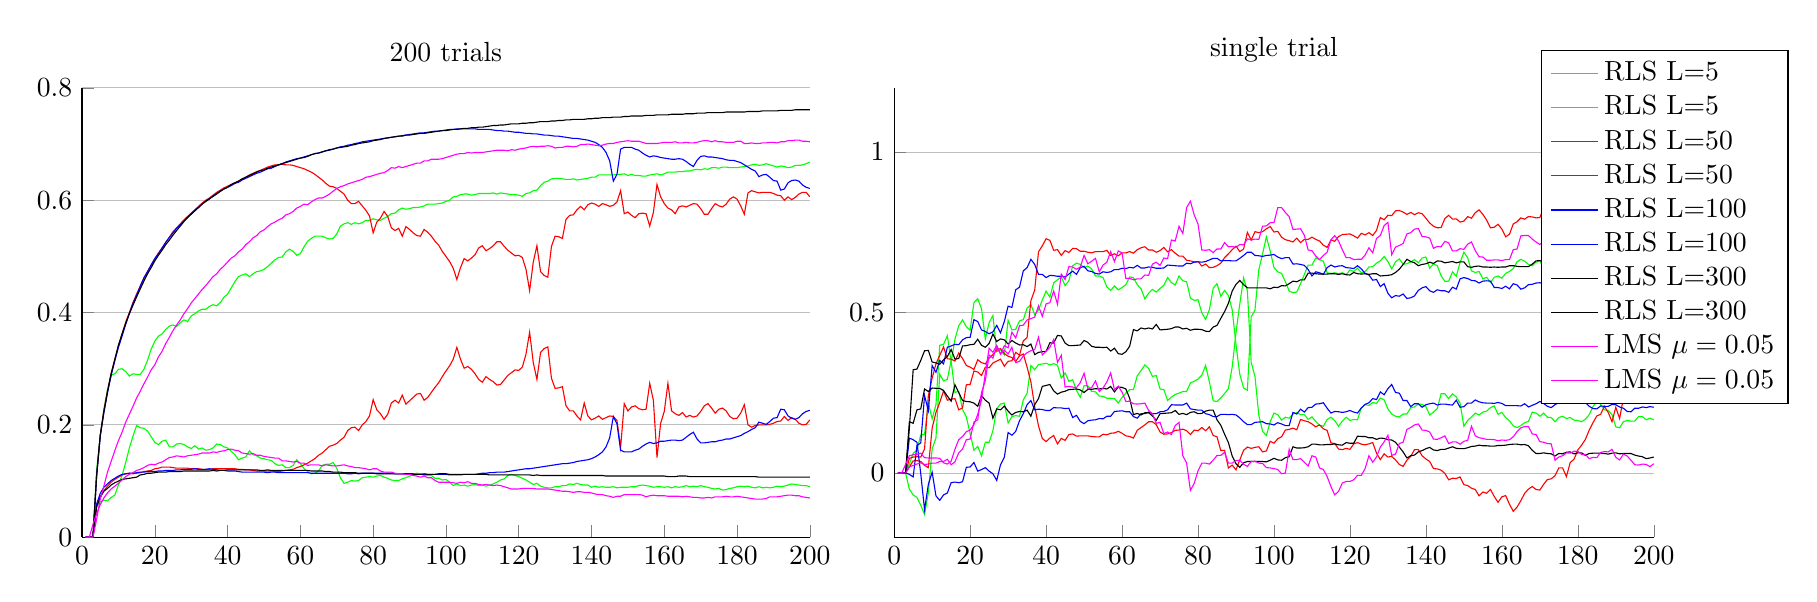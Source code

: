 % This file was created by matlab2tikz v0.4.7 running on MATLAB 8.1.
% Copyright (c) 2008--2014, Nico Schlömer <nico.schloemer@gmail.com>
% All rights reserved.
% Minimal pgfplots version: 1.3
% 
% The latest updates can be retrieved from
%   http://www.mathworks.com/matlabcentral/fileexchange/22022-matlab2tikz
% where you can also make suggestions and rate matlab2tikz.
% 
%
% defining custom colors
\definecolor{mycolor1}{rgb}{1.0,0.0,1.0}%
%
\begin{tikzpicture}

\begin{axis}[%
width=3.639in,
height=2.247in,
scale only axis,
xmin=0,
xmax=200,
ymin=0,
ymax=0.8,
ymajorgrids,
name=plot1,
title={200 trials},
axis x line*=bottom,
axis y line*=left
]
\addplot [color=green,solid,forget plot]
  table[row sep=crcr]{1	0\\
2	0\\
3	0\\
4	0.056\\
5	0.063\\
6	0.066\\
7	0.065\\
8	0.071\\
9	0.075\\
10	0.093\\
11	0.11\\
12	0.133\\
13	0.159\\
14	0.18\\
15	0.199\\
16	0.195\\
17	0.194\\
18	0.189\\
19	0.179\\
20	0.169\\
21	0.165\\
22	0.171\\
23	0.173\\
24	0.161\\
25	0.161\\
26	0.166\\
27	0.167\\
28	0.165\\
29	0.161\\
30	0.158\\
31	0.163\\
32	0.157\\
33	0.159\\
34	0.155\\
35	0.156\\
36	0.159\\
37	0.166\\
38	0.165\\
39	0.161\\
40	0.159\\
41	0.153\\
42	0.147\\
43	0.138\\
44	0.141\\
45	0.143\\
46	0.154\\
47	0.147\\
48	0.145\\
49	0.141\\
50	0.14\\
51	0.138\\
52	0.137\\
53	0.131\\
54	0.128\\
55	0.129\\
56	0.124\\
57	0.124\\
58	0.128\\
59	0.138\\
60	0.131\\
61	0.122\\
62	0.117\\
63	0.113\\
64	0.114\\
65	0.118\\
66	0.128\\
67	0.13\\
68	0.13\\
69	0.133\\
70	0.123\\
71	0.106\\
72	0.096\\
73	0.098\\
74	0.101\\
75	0.1\\
76	0.101\\
77	0.106\\
78	0.107\\
79	0.108\\
80	0.107\\
81	0.109\\
82	0.11\\
83	0.107\\
84	0.105\\
85	0.102\\
86	0.101\\
87	0.101\\
88	0.104\\
89	0.106\\
90	0.109\\
91	0.111\\
92	0.114\\
93	0.113\\
94	0.11\\
95	0.11\\
96	0.11\\
97	0.105\\
98	0.105\\
99	0.102\\
100	0.103\\
101	0.098\\
102	0.092\\
103	0.095\\
104	0.092\\
105	0.093\\
106	0.091\\
107	0.093\\
108	0.094\\
109	0.092\\
110	0.093\\
111	0.091\\
112	0.093\\
113	0.095\\
114	0.098\\
115	0.102\\
116	0.104\\
117	0.11\\
118	0.112\\
119	0.11\\
120	0.108\\
121	0.105\\
122	0.102\\
123	0.098\\
124	0.094\\
125	0.096\\
126	0.091\\
127	0.089\\
128	0.088\\
129	0.088\\
130	0.09\\
131	0.09\\
132	0.092\\
133	0.092\\
134	0.095\\
135	0.094\\
136	0.096\\
137	0.094\\
138	0.093\\
139	0.093\\
140	0.089\\
141	0.091\\
142	0.089\\
143	0.09\\
144	0.089\\
145	0.089\\
146	0.09\\
147	0.088\\
148	0.089\\
149	0.089\\
150	0.089\\
151	0.09\\
152	0.09\\
153	0.092\\
154	0.093\\
155	0.092\\
156	0.091\\
157	0.089\\
158	0.09\\
159	0.09\\
160	0.089\\
161	0.09\\
162	0.088\\
163	0.09\\
164	0.089\\
165	0.09\\
166	0.092\\
167	0.09\\
168	0.091\\
169	0.09\\
170	0.092\\
171	0.09\\
172	0.089\\
173	0.087\\
174	0.086\\
175	0.087\\
176	0.084\\
177	0.085\\
178	0.087\\
179	0.088\\
180	0.09\\
181	0.091\\
182	0.09\\
183	0.091\\
184	0.089\\
185	0.088\\
186	0.09\\
187	0.088\\
188	0.089\\
189	0.088\\
190	0.089\\
191	0.091\\
192	0.09\\
193	0.091\\
194	0.093\\
195	0.095\\
196	0.094\\
197	0.093\\
198	0.092\\
199	0.092\\
200	0.09\\
};
\addplot [color=green,solid,forget plot]
  table[row sep=crcr]{1	0\\
2	0\\
3	0\\
4	0.119\\
5	0.182\\
6	0.228\\
7	0.263\\
8	0.289\\
9	0.291\\
10	0.299\\
11	0.3\\
12	0.295\\
13	0.287\\
14	0.291\\
15	0.29\\
16	0.29\\
17	0.299\\
18	0.315\\
19	0.335\\
20	0.349\\
21	0.358\\
22	0.362\\
23	0.37\\
24	0.376\\
25	0.378\\
26	0.375\\
27	0.382\\
28	0.387\\
29	0.384\\
30	0.394\\
31	0.398\\
32	0.403\\
33	0.406\\
34	0.406\\
35	0.411\\
36	0.414\\
37	0.412\\
38	0.418\\
39	0.427\\
40	0.433\\
41	0.444\\
42	0.455\\
43	0.464\\
44	0.467\\
45	0.469\\
46	0.464\\
47	0.469\\
48	0.473\\
49	0.474\\
50	0.477\\
51	0.482\\
52	0.488\\
53	0.494\\
54	0.498\\
55	0.499\\
56	0.508\\
57	0.513\\
58	0.509\\
59	0.502\\
60	0.505\\
61	0.517\\
62	0.527\\
63	0.532\\
64	0.536\\
65	0.536\\
66	0.536\\
67	0.533\\
68	0.531\\
69	0.532\\
70	0.54\\
71	0.554\\
72	0.558\\
73	0.56\\
74	0.557\\
75	0.56\\
76	0.558\\
77	0.56\\
78	0.564\\
79	0.564\\
80	0.567\\
81	0.565\\
82	0.564\\
83	0.568\\
84	0.571\\
85	0.576\\
86	0.577\\
87	0.583\\
88	0.586\\
89	0.584\\
90	0.585\\
91	0.587\\
92	0.587\\
93	0.588\\
94	0.59\\
95	0.593\\
96	0.593\\
97	0.593\\
98	0.594\\
99	0.595\\
100	0.598\\
101	0.6\\
102	0.606\\
103	0.607\\
104	0.61\\
105	0.611\\
106	0.611\\
107	0.609\\
108	0.61\\
109	0.612\\
110	0.612\\
111	0.612\\
112	0.612\\
113	0.613\\
114	0.611\\
115	0.613\\
116	0.612\\
117	0.611\\
118	0.61\\
119	0.61\\
120	0.609\\
121	0.607\\
122	0.612\\
123	0.613\\
124	0.617\\
125	0.618\\
126	0.626\\
127	0.632\\
128	0.634\\
129	0.638\\
130	0.639\\
131	0.639\\
132	0.638\\
133	0.637\\
134	0.637\\
135	0.638\\
136	0.636\\
137	0.637\\
138	0.638\\
139	0.639\\
140	0.641\\
141	0.641\\
142	0.645\\
143	0.645\\
144	0.645\\
145	0.645\\
146	0.645\\
147	0.646\\
148	0.646\\
149	0.647\\
150	0.644\\
151	0.646\\
152	0.644\\
153	0.644\\
154	0.643\\
155	0.643\\
156	0.645\\
157	0.646\\
158	0.647\\
159	0.645\\
160	0.647\\
161	0.65\\
162	0.65\\
163	0.65\\
164	0.651\\
165	0.651\\
166	0.652\\
167	0.652\\
168	0.654\\
169	0.655\\
170	0.654\\
171	0.656\\
172	0.655\\
173	0.658\\
174	0.658\\
175	0.657\\
176	0.659\\
177	0.659\\
178	0.658\\
179	0.658\\
180	0.658\\
181	0.659\\
182	0.66\\
183	0.661\\
184	0.663\\
185	0.664\\
186	0.662\\
187	0.663\\
188	0.665\\
189	0.663\\
190	0.661\\
191	0.659\\
192	0.661\\
193	0.66\\
194	0.658\\
195	0.659\\
196	0.662\\
197	0.662\\
198	0.663\\
199	0.665\\
200	0.668\\
};
\addplot [color=red,solid,forget plot]
  table[row sep=crcr]{1	0\\
2	0\\
3	0\\
4	0.055\\
5	0.072\\
6	0.083\\
7	0.091\\
8	0.098\\
9	0.103\\
10	0.107\\
11	0.111\\
12	0.113\\
13	0.114\\
14	0.113\\
15	0.114\\
16	0.115\\
17	0.117\\
18	0.118\\
19	0.119\\
20	0.122\\
21	0.123\\
22	0.125\\
23	0.125\\
24	0.125\\
25	0.124\\
26	0.123\\
27	0.123\\
28	0.123\\
29	0.123\\
30	0.122\\
31	0.122\\
32	0.122\\
33	0.121\\
34	0.121\\
35	0.121\\
36	0.122\\
37	0.122\\
38	0.122\\
39	0.122\\
40	0.122\\
41	0.122\\
42	0.122\\
43	0.121\\
44	0.121\\
45	0.12\\
46	0.12\\
47	0.119\\
48	0.118\\
49	0.118\\
50	0.118\\
51	0.118\\
52	0.118\\
53	0.117\\
54	0.117\\
55	0.118\\
56	0.119\\
57	0.12\\
58	0.121\\
59	0.124\\
60	0.126\\
61	0.129\\
62	0.132\\
63	0.136\\
64	0.14\\
65	0.146\\
66	0.15\\
67	0.156\\
68	0.162\\
69	0.164\\
70	0.167\\
71	0.173\\
72	0.178\\
73	0.19\\
74	0.195\\
75	0.196\\
76	0.19\\
77	0.2\\
78	0.206\\
79	0.216\\
80	0.245\\
81	0.227\\
82	0.22\\
83	0.21\\
84	0.219\\
85	0.239\\
86	0.244\\
87	0.239\\
88	0.253\\
89	0.237\\
90	0.243\\
91	0.249\\
92	0.255\\
93	0.256\\
94	0.244\\
95	0.249\\
96	0.258\\
97	0.267\\
98	0.275\\
99	0.286\\
100	0.296\\
101	0.305\\
102	0.317\\
103	0.338\\
104	0.317\\
105	0.301\\
106	0.304\\
107	0.299\\
108	0.291\\
109	0.281\\
110	0.276\\
111	0.286\\
112	0.281\\
113	0.277\\
114	0.271\\
115	0.272\\
116	0.28\\
117	0.288\\
118	0.293\\
119	0.298\\
120	0.297\\
121	0.303\\
122	0.326\\
123	0.365\\
124	0.311\\
125	0.281\\
126	0.329\\
127	0.336\\
128	0.339\\
129	0.283\\
130	0.265\\
131	0.266\\
132	0.268\\
133	0.234\\
134	0.225\\
135	0.225\\
136	0.216\\
137	0.209\\
138	0.239\\
139	0.216\\
140	0.209\\
141	0.212\\
142	0.216\\
143	0.21\\
144	0.213\\
145	0.216\\
146	0.215\\
147	0.208\\
148	0.16\\
149	0.238\\
150	0.225\\
151	0.232\\
152	0.234\\
153	0.229\\
154	0.227\\
155	0.228\\
156	0.274\\
157	0.244\\
158	0.142\\
159	0.203\\
160	0.224\\
161	0.274\\
162	0.225\\
163	0.22\\
164	0.217\\
165	0.222\\
166	0.214\\
167	0.217\\
168	0.214\\
169	0.216\\
170	0.224\\
171	0.234\\
172	0.238\\
173	0.23\\
174	0.221\\
175	0.228\\
176	0.23\\
177	0.225\\
178	0.215\\
179	0.211\\
180	0.212\\
181	0.221\\
182	0.236\\
183	0.2\\
184	0.196\\
185	0.199\\
186	0.2\\
187	0.2\\
188	0.2\\
189	0.201\\
190	0.203\\
191	0.206\\
192	0.207\\
193	0.215\\
194	0.208\\
195	0.213\\
196	0.21\\
197	0.203\\
198	0.2\\
199	0.201\\
200	0.209\\
};
\addplot [color=red,solid,forget plot]
  table[row sep=crcr]{1	0\\
2	0\\
3	0\\
4	0.11\\
5	0.181\\
6	0.226\\
7	0.261\\
8	0.292\\
9	0.317\\
10	0.341\\
11	0.362\\
12	0.383\\
13	0.4\\
14	0.418\\
15	0.433\\
16	0.447\\
17	0.461\\
18	0.473\\
19	0.484\\
20	0.496\\
21	0.506\\
22	0.515\\
23	0.525\\
24	0.534\\
25	0.544\\
26	0.551\\
27	0.558\\
28	0.565\\
29	0.571\\
30	0.577\\
31	0.583\\
32	0.589\\
33	0.595\\
34	0.6\\
35	0.604\\
36	0.609\\
37	0.614\\
38	0.618\\
39	0.622\\
40	0.625\\
41	0.628\\
42	0.631\\
43	0.634\\
44	0.638\\
45	0.641\\
46	0.645\\
47	0.648\\
48	0.651\\
49	0.653\\
50	0.656\\
51	0.659\\
52	0.661\\
53	0.663\\
54	0.663\\
55	0.664\\
56	0.663\\
57	0.663\\
58	0.662\\
59	0.66\\
60	0.658\\
61	0.656\\
62	0.653\\
63	0.65\\
64	0.646\\
65	0.641\\
66	0.636\\
67	0.63\\
68	0.625\\
69	0.624\\
70	0.621\\
71	0.616\\
72	0.611\\
73	0.6\\
74	0.594\\
75	0.594\\
76	0.598\\
77	0.59\\
78	0.582\\
79	0.572\\
80	0.542\\
81	0.561\\
82	0.568\\
83	0.58\\
84	0.571\\
85	0.551\\
86	0.546\\
87	0.55\\
88	0.536\\
89	0.553\\
90	0.548\\
91	0.542\\
92	0.537\\
93	0.536\\
94	0.548\\
95	0.543\\
96	0.536\\
97	0.527\\
98	0.52\\
99	0.509\\
100	0.5\\
101	0.491\\
102	0.479\\
103	0.459\\
104	0.48\\
105	0.496\\
106	0.492\\
107	0.497\\
108	0.503\\
109	0.515\\
110	0.519\\
111	0.51\\
112	0.514\\
113	0.519\\
114	0.526\\
115	0.526\\
116	0.518\\
117	0.511\\
118	0.506\\
119	0.501\\
120	0.502\\
121	0.498\\
122	0.477\\
123	0.439\\
124	0.49\\
125	0.519\\
126	0.473\\
127	0.466\\
128	0.463\\
129	0.518\\
130	0.536\\
131	0.535\\
132	0.532\\
133	0.566\\
134	0.573\\
135	0.574\\
136	0.583\\
137	0.589\\
138	0.583\\
139	0.592\\
140	0.595\\
141	0.593\\
142	0.589\\
143	0.594\\
144	0.592\\
145	0.589\\
146	0.591\\
147	0.597\\
148	0.617\\
149	0.576\\
150	0.579\\
151	0.573\\
152	0.569\\
153	0.576\\
154	0.577\\
155	0.576\\
156	0.554\\
157	0.578\\
158	0.628\\
159	0.606\\
160	0.594\\
161	0.586\\
162	0.583\\
163	0.576\\
164	0.588\\
165	0.59\\
166	0.588\\
167	0.591\\
168	0.594\\
169	0.593\\
170	0.585\\
171	0.575\\
172	0.575\\
173	0.585\\
174	0.594\\
175	0.59\\
176	0.588\\
177	0.593\\
178	0.602\\
179	0.606\\
180	0.602\\
181	0.59\\
182	0.575\\
183	0.613\\
184	0.617\\
185	0.615\\
186	0.613\\
187	0.614\\
188	0.614\\
189	0.614\\
190	0.612\\
191	0.609\\
192	0.608\\
193	0.6\\
194	0.606\\
195	0.601\\
196	0.605\\
197	0.611\\
198	0.614\\
199	0.614\\
200	0.606\\
};
\addplot [color=blue,solid,forget plot]
  table[row sep=crcr]{1	0\\
2	0\\
3	0\\
4	0.059\\
5	0.078\\
6	0.089\\
7	0.095\\
8	0.101\\
9	0.105\\
10	0.109\\
11	0.112\\
12	0.113\\
13	0.114\\
14	0.114\\
15	0.115\\
16	0.116\\
17	0.116\\
18	0.117\\
19	0.117\\
20	0.117\\
21	0.118\\
22	0.118\\
23	0.119\\
24	0.119\\
25	0.119\\
26	0.12\\
27	0.12\\
28	0.121\\
29	0.121\\
30	0.121\\
31	0.122\\
32	0.121\\
33	0.121\\
34	0.121\\
35	0.122\\
36	0.121\\
37	0.12\\
38	0.119\\
39	0.119\\
40	0.118\\
41	0.118\\
42	0.118\\
43	0.117\\
44	0.116\\
45	0.116\\
46	0.116\\
47	0.116\\
48	0.116\\
49	0.116\\
50	0.116\\
51	0.115\\
52	0.116\\
53	0.116\\
54	0.115\\
55	0.115\\
56	0.115\\
57	0.115\\
58	0.115\\
59	0.115\\
60	0.115\\
61	0.115\\
62	0.115\\
63	0.114\\
64	0.114\\
65	0.114\\
66	0.114\\
67	0.114\\
68	0.114\\
69	0.114\\
70	0.114\\
71	0.114\\
72	0.114\\
73	0.113\\
74	0.113\\
75	0.114\\
76	0.113\\
77	0.114\\
78	0.114\\
79	0.114\\
80	0.114\\
81	0.114\\
82	0.114\\
83	0.114\\
84	0.114\\
85	0.114\\
86	0.113\\
87	0.113\\
88	0.113\\
89	0.113\\
90	0.113\\
91	0.113\\
92	0.112\\
93	0.112\\
94	0.112\\
95	0.112\\
96	0.112\\
97	0.112\\
98	0.112\\
99	0.112\\
100	0.112\\
101	0.111\\
102	0.111\\
103	0.111\\
104	0.111\\
105	0.112\\
106	0.112\\
107	0.112\\
108	0.112\\
109	0.113\\
110	0.114\\
111	0.114\\
112	0.115\\
113	0.115\\
114	0.116\\
115	0.116\\
116	0.116\\
117	0.117\\
118	0.118\\
119	0.119\\
120	0.12\\
121	0.121\\
122	0.122\\
123	0.122\\
124	0.123\\
125	0.124\\
126	0.125\\
127	0.126\\
128	0.127\\
129	0.128\\
130	0.129\\
131	0.13\\
132	0.131\\
133	0.131\\
134	0.132\\
135	0.133\\
136	0.135\\
137	0.136\\
138	0.137\\
139	0.138\\
140	0.14\\
141	0.143\\
142	0.147\\
143	0.152\\
144	0.161\\
145	0.177\\
146	0.215\\
147	0.202\\
148	0.155\\
149	0.152\\
150	0.152\\
151	0.152\\
152	0.155\\
153	0.157\\
154	0.162\\
155	0.166\\
156	0.169\\
157	0.167\\
158	0.168\\
159	0.171\\
160	0.171\\
161	0.172\\
162	0.173\\
163	0.173\\
164	0.172\\
165	0.173\\
166	0.178\\
167	0.183\\
168	0.187\\
169	0.175\\
170	0.168\\
171	0.168\\
172	0.169\\
173	0.17\\
174	0.17\\
175	0.172\\
176	0.173\\
177	0.175\\
178	0.175\\
179	0.177\\
180	0.179\\
181	0.181\\
182	0.185\\
183	0.188\\
184	0.192\\
185	0.195\\
186	0.205\\
187	0.203\\
188	0.201\\
189	0.206\\
190	0.212\\
191	0.213\\
192	0.228\\
193	0.227\\
194	0.216\\
195	0.212\\
196	0.21\\
197	0.213\\
198	0.22\\
199	0.224\\
200	0.226\\
};
\addplot [color=blue,solid,forget plot]
  table[row sep=crcr]{1	0\\
2	0\\
3	0\\
4	0.109\\
5	0.18\\
6	0.222\\
7	0.257\\
8	0.288\\
9	0.314\\
10	0.338\\
11	0.358\\
12	0.379\\
13	0.398\\
14	0.416\\
15	0.431\\
16	0.447\\
17	0.462\\
18	0.473\\
19	0.485\\
20	0.496\\
21	0.505\\
22	0.515\\
23	0.525\\
24	0.534\\
25	0.542\\
26	0.55\\
27	0.556\\
28	0.563\\
29	0.57\\
30	0.576\\
31	0.582\\
32	0.587\\
33	0.593\\
34	0.598\\
35	0.603\\
36	0.607\\
37	0.612\\
38	0.616\\
39	0.62\\
40	0.623\\
41	0.626\\
42	0.63\\
43	0.632\\
44	0.636\\
45	0.639\\
46	0.642\\
47	0.645\\
48	0.648\\
49	0.65\\
50	0.653\\
51	0.656\\
52	0.657\\
53	0.66\\
54	0.663\\
55	0.665\\
56	0.668\\
57	0.67\\
58	0.672\\
59	0.674\\
60	0.675\\
61	0.677\\
62	0.679\\
63	0.681\\
64	0.683\\
65	0.684\\
66	0.686\\
67	0.688\\
68	0.689\\
69	0.691\\
70	0.693\\
71	0.695\\
72	0.696\\
73	0.698\\
74	0.699\\
75	0.701\\
76	0.702\\
77	0.704\\
78	0.705\\
79	0.706\\
80	0.707\\
81	0.708\\
82	0.709\\
83	0.71\\
84	0.711\\
85	0.712\\
86	0.713\\
87	0.714\\
88	0.715\\
89	0.716\\
90	0.717\\
91	0.718\\
92	0.719\\
93	0.72\\
94	0.72\\
95	0.721\\
96	0.722\\
97	0.723\\
98	0.723\\
99	0.724\\
100	0.725\\
101	0.726\\
102	0.726\\
103	0.727\\
104	0.727\\
105	0.727\\
106	0.727\\
107	0.727\\
108	0.727\\
109	0.726\\
110	0.726\\
111	0.726\\
112	0.726\\
113	0.725\\
114	0.724\\
115	0.724\\
116	0.723\\
117	0.723\\
118	0.722\\
119	0.721\\
120	0.721\\
121	0.72\\
122	0.719\\
123	0.719\\
124	0.718\\
125	0.718\\
126	0.717\\
127	0.716\\
128	0.716\\
129	0.715\\
130	0.714\\
131	0.714\\
132	0.713\\
133	0.712\\
134	0.711\\
135	0.71\\
136	0.71\\
137	0.709\\
138	0.708\\
139	0.707\\
140	0.705\\
141	0.703\\
142	0.699\\
143	0.694\\
144	0.685\\
145	0.67\\
146	0.634\\
147	0.646\\
148	0.691\\
149	0.694\\
150	0.694\\
151	0.694\\
152	0.691\\
153	0.689\\
154	0.684\\
155	0.68\\
156	0.677\\
157	0.679\\
158	0.678\\
159	0.676\\
160	0.675\\
161	0.674\\
162	0.673\\
163	0.673\\
164	0.674\\
165	0.673\\
166	0.669\\
167	0.664\\
168	0.66\\
169	0.671\\
170	0.678\\
171	0.679\\
172	0.677\\
173	0.677\\
174	0.676\\
175	0.675\\
176	0.674\\
177	0.672\\
178	0.671\\
179	0.671\\
180	0.669\\
181	0.667\\
182	0.663\\
183	0.659\\
184	0.655\\
185	0.652\\
186	0.642\\
187	0.645\\
188	0.646\\
189	0.641\\
190	0.635\\
191	0.634\\
192	0.618\\
193	0.62\\
194	0.631\\
195	0.635\\
196	0.636\\
197	0.634\\
198	0.627\\
199	0.623\\
200	0.621\\
};
\addplot [color=black,solid,forget plot]
  table[row sep=crcr]{1	0\\
2	0\\
3	0\\
4	0.054\\
5	0.071\\
6	0.082\\
7	0.087\\
8	0.093\\
9	0.097\\
10	0.1\\
11	0.103\\
12	0.104\\
13	0.105\\
14	0.106\\
15	0.107\\
16	0.111\\
17	0.112\\
18	0.114\\
19	0.114\\
20	0.115\\
21	0.116\\
22	0.116\\
23	0.116\\
24	0.117\\
25	0.117\\
26	0.117\\
27	0.117\\
28	0.118\\
29	0.118\\
30	0.118\\
31	0.118\\
32	0.118\\
33	0.118\\
34	0.118\\
35	0.118\\
36	0.119\\
37	0.118\\
38	0.119\\
39	0.119\\
40	0.12\\
41	0.12\\
42	0.12\\
43	0.12\\
44	0.12\\
45	0.12\\
46	0.12\\
47	0.12\\
48	0.12\\
49	0.119\\
50	0.119\\
51	0.12\\
52	0.119\\
53	0.119\\
54	0.119\\
55	0.119\\
56	0.119\\
57	0.119\\
58	0.119\\
59	0.119\\
60	0.119\\
61	0.119\\
62	0.119\\
63	0.118\\
64	0.118\\
65	0.118\\
66	0.118\\
67	0.117\\
68	0.117\\
69	0.116\\
70	0.116\\
71	0.116\\
72	0.115\\
73	0.115\\
74	0.115\\
75	0.115\\
76	0.114\\
77	0.114\\
78	0.114\\
79	0.114\\
80	0.114\\
81	0.113\\
82	0.113\\
83	0.113\\
84	0.113\\
85	0.113\\
86	0.113\\
87	0.113\\
88	0.113\\
89	0.113\\
90	0.113\\
91	0.112\\
92	0.112\\
93	0.112\\
94	0.113\\
95	0.112\\
96	0.112\\
97	0.112\\
98	0.113\\
99	0.113\\
100	0.113\\
101	0.112\\
102	0.112\\
103	0.112\\
104	0.112\\
105	0.112\\
106	0.112\\
107	0.112\\
108	0.112\\
109	0.112\\
110	0.112\\
111	0.112\\
112	0.111\\
113	0.111\\
114	0.111\\
115	0.111\\
116	0.111\\
117	0.111\\
118	0.111\\
119	0.111\\
120	0.111\\
121	0.111\\
122	0.111\\
123	0.111\\
124	0.11\\
125	0.111\\
126	0.11\\
127	0.11\\
128	0.11\\
129	0.11\\
130	0.11\\
131	0.11\\
132	0.11\\
133	0.11\\
134	0.11\\
135	0.11\\
136	0.11\\
137	0.11\\
138	0.11\\
139	0.11\\
140	0.11\\
141	0.11\\
142	0.11\\
143	0.11\\
144	0.109\\
145	0.109\\
146	0.109\\
147	0.109\\
148	0.109\\
149	0.109\\
150	0.109\\
151	0.109\\
152	0.109\\
153	0.109\\
154	0.109\\
155	0.109\\
156	0.109\\
157	0.109\\
158	0.109\\
159	0.109\\
160	0.109\\
161	0.108\\
162	0.108\\
163	0.108\\
164	0.109\\
165	0.109\\
166	0.109\\
167	0.108\\
168	0.108\\
169	0.108\\
170	0.108\\
171	0.108\\
172	0.108\\
173	0.108\\
174	0.108\\
175	0.108\\
176	0.108\\
177	0.108\\
178	0.108\\
179	0.108\\
180	0.108\\
181	0.108\\
182	0.108\\
183	0.108\\
184	0.108\\
185	0.108\\
186	0.107\\
187	0.107\\
188	0.107\\
189	0.107\\
190	0.107\\
191	0.107\\
192	0.107\\
193	0.107\\
194	0.107\\
195	0.107\\
196	0.107\\
197	0.107\\
198	0.107\\
199	0.107\\
200	0.107\\
};
\addplot [color=black,solid,forget plot]
  table[row sep=crcr]{1	0\\
2	0\\
3	0\\
4	0.108\\
5	0.181\\
6	0.223\\
7	0.259\\
8	0.291\\
9	0.316\\
10	0.342\\
11	0.362\\
12	0.381\\
13	0.398\\
14	0.413\\
15	0.428\\
16	0.442\\
17	0.456\\
18	0.469\\
19	0.48\\
20	0.492\\
21	0.502\\
22	0.511\\
23	0.521\\
24	0.529\\
25	0.538\\
26	0.546\\
27	0.554\\
28	0.562\\
29	0.569\\
30	0.575\\
31	0.581\\
32	0.587\\
33	0.593\\
34	0.598\\
35	0.602\\
36	0.607\\
37	0.611\\
38	0.616\\
39	0.62\\
40	0.623\\
41	0.628\\
42	0.631\\
43	0.634\\
44	0.638\\
45	0.641\\
46	0.644\\
47	0.647\\
48	0.65\\
49	0.653\\
50	0.654\\
51	0.657\\
52	0.659\\
53	0.661\\
54	0.663\\
55	0.665\\
56	0.667\\
57	0.669\\
58	0.671\\
59	0.673\\
60	0.675\\
61	0.676\\
62	0.678\\
63	0.681\\
64	0.683\\
65	0.684\\
66	0.686\\
67	0.688\\
68	0.69\\
69	0.691\\
70	0.693\\
71	0.694\\
72	0.695\\
73	0.696\\
74	0.698\\
75	0.699\\
76	0.701\\
77	0.702\\
78	0.703\\
79	0.704\\
80	0.706\\
81	0.707\\
82	0.708\\
83	0.71\\
84	0.711\\
85	0.712\\
86	0.713\\
87	0.714\\
88	0.714\\
89	0.716\\
90	0.716\\
91	0.717\\
92	0.718\\
93	0.719\\
94	0.719\\
95	0.72\\
96	0.721\\
97	0.722\\
98	0.723\\
99	0.724\\
100	0.724\\
101	0.725\\
102	0.726\\
103	0.726\\
104	0.727\\
105	0.728\\
106	0.728\\
107	0.729\\
108	0.729\\
109	0.73\\
110	0.73\\
111	0.731\\
112	0.732\\
113	0.733\\
114	0.733\\
115	0.734\\
116	0.734\\
117	0.735\\
118	0.736\\
119	0.736\\
120	0.736\\
121	0.737\\
122	0.737\\
123	0.738\\
124	0.738\\
125	0.739\\
126	0.74\\
127	0.74\\
128	0.74\\
129	0.741\\
130	0.741\\
131	0.742\\
132	0.742\\
133	0.743\\
134	0.743\\
135	0.744\\
136	0.744\\
137	0.744\\
138	0.744\\
139	0.745\\
140	0.745\\
141	0.746\\
142	0.746\\
143	0.747\\
144	0.747\\
145	0.747\\
146	0.748\\
147	0.748\\
148	0.748\\
149	0.749\\
150	0.749\\
151	0.75\\
152	0.75\\
153	0.75\\
154	0.75\\
155	0.751\\
156	0.751\\
157	0.751\\
158	0.752\\
159	0.752\\
160	0.752\\
161	0.752\\
162	0.753\\
163	0.753\\
164	0.753\\
165	0.753\\
166	0.754\\
167	0.754\\
168	0.754\\
169	0.755\\
170	0.755\\
171	0.755\\
172	0.756\\
173	0.756\\
174	0.756\\
175	0.756\\
176	0.756\\
177	0.757\\
178	0.757\\
179	0.757\\
180	0.757\\
181	0.757\\
182	0.757\\
183	0.758\\
184	0.758\\
185	0.758\\
186	0.758\\
187	0.759\\
188	0.759\\
189	0.759\\
190	0.759\\
191	0.759\\
192	0.76\\
193	0.76\\
194	0.76\\
195	0.76\\
196	0.761\\
197	0.761\\
198	0.761\\
199	0.761\\
200	0.761\\
};
\addplot [color=mycolor1,solid,forget plot]
  table[row sep=crcr]{1	0\\
2	0\\
3	0.023\\
4	0.042\\
5	0.058\\
6	0.07\\
7	0.079\\
8	0.086\\
9	0.091\\
10	0.096\\
11	0.102\\
12	0.108\\
13	0.112\\
14	0.115\\
15	0.119\\
16	0.121\\
17	0.124\\
18	0.128\\
19	0.13\\
20	0.129\\
21	0.132\\
22	0.134\\
23	0.138\\
24	0.142\\
25	0.143\\
26	0.145\\
27	0.144\\
28	0.143\\
29	0.145\\
30	0.146\\
31	0.147\\
32	0.148\\
33	0.15\\
34	0.15\\
35	0.15\\
36	0.152\\
37	0.151\\
38	0.153\\
39	0.154\\
40	0.156\\
41	0.157\\
42	0.155\\
43	0.154\\
44	0.15\\
45	0.149\\
46	0.148\\
47	0.149\\
48	0.146\\
49	0.146\\
50	0.144\\
51	0.143\\
52	0.142\\
53	0.141\\
54	0.141\\
55	0.136\\
56	0.136\\
57	0.135\\
58	0.134\\
59	0.135\\
60	0.132\\
61	0.132\\
62	0.128\\
63	0.129\\
64	0.129\\
65	0.129\\
66	0.127\\
67	0.129\\
68	0.128\\
69	0.127\\
70	0.127\\
71	0.128\\
72	0.129\\
73	0.127\\
74	0.126\\
75	0.124\\
76	0.124\\
77	0.123\\
78	0.122\\
79	0.12\\
80	0.122\\
81	0.122\\
82	0.118\\
83	0.116\\
84	0.116\\
85	0.116\\
86	0.114\\
87	0.113\\
88	0.113\\
89	0.112\\
90	0.112\\
91	0.11\\
92	0.109\\
93	0.107\\
94	0.109\\
95	0.106\\
96	0.106\\
97	0.101\\
98	0.098\\
99	0.098\\
100	0.098\\
101	0.098\\
102	0.097\\
103	0.096\\
104	0.098\\
105	0.097\\
106	0.099\\
107	0.096\\
108	0.096\\
109	0.094\\
110	0.093\\
111	0.094\\
112	0.093\\
113	0.092\\
114	0.093\\
115	0.092\\
116	0.09\\
117	0.088\\
118	0.086\\
119	0.086\\
120	0.086\\
121	0.087\\
122	0.087\\
123	0.087\\
124	0.087\\
125	0.086\\
126	0.086\\
127	0.086\\
128	0.086\\
129	0.085\\
130	0.084\\
131	0.083\\
132	0.082\\
133	0.082\\
134	0.081\\
135	0.08\\
136	0.081\\
137	0.081\\
138	0.08\\
139	0.08\\
140	0.079\\
141	0.077\\
142	0.076\\
143	0.076\\
144	0.074\\
145	0.073\\
146	0.071\\
147	0.073\\
148	0.073\\
149	0.076\\
150	0.076\\
151	0.076\\
152	0.076\\
153	0.076\\
154	0.075\\
155	0.072\\
156	0.074\\
157	0.075\\
158	0.074\\
159	0.074\\
160	0.074\\
161	0.073\\
162	0.073\\
163	0.073\\
164	0.073\\
165	0.072\\
166	0.073\\
167	0.072\\
168	0.071\\
169	0.071\\
170	0.07\\
171	0.07\\
172	0.071\\
173	0.07\\
174	0.072\\
175	0.072\\
176	0.072\\
177	0.073\\
178	0.072\\
179	0.072\\
180	0.073\\
181	0.072\\
182	0.071\\
183	0.07\\
184	0.069\\
185	0.068\\
186	0.068\\
187	0.068\\
188	0.069\\
189	0.072\\
190	0.072\\
191	0.072\\
192	0.073\\
193	0.074\\
194	0.075\\
195	0.075\\
196	0.074\\
197	0.074\\
198	0.072\\
199	0.071\\
200	0.07\\
};
\addplot [color=mycolor1,solid,forget plot]
  table[row sep=crcr]{1	0\\
2	0\\
3	0\\
4	0.032\\
5	0.068\\
6	0.091\\
7	0.116\\
8	0.135\\
9	0.154\\
10	0.172\\
11	0.187\\
12	0.205\\
13	0.219\\
14	0.233\\
15	0.248\\
16	0.26\\
17	0.273\\
18	0.285\\
19	0.298\\
20	0.307\\
21	0.321\\
22	0.331\\
23	0.345\\
24	0.356\\
25	0.368\\
26	0.378\\
27	0.387\\
28	0.398\\
29	0.407\\
30	0.417\\
31	0.425\\
32	0.433\\
33	0.441\\
34	0.448\\
35	0.456\\
36	0.464\\
37	0.469\\
38	0.477\\
39	0.483\\
40	0.49\\
41	0.497\\
42	0.501\\
43	0.508\\
44	0.513\\
45	0.521\\
46	0.526\\
47	0.533\\
48	0.537\\
49	0.544\\
50	0.547\\
51	0.553\\
52	0.558\\
53	0.561\\
54	0.565\\
55	0.568\\
56	0.574\\
57	0.576\\
58	0.58\\
59	0.586\\
60	0.589\\
61	0.593\\
62	0.592\\
63	0.597\\
64	0.601\\
65	0.604\\
66	0.604\\
67	0.607\\
68	0.611\\
69	0.616\\
70	0.621\\
71	0.624\\
72	0.626\\
73	0.629\\
74	0.631\\
75	0.633\\
76	0.635\\
77	0.637\\
78	0.641\\
79	0.642\\
80	0.644\\
81	0.646\\
82	0.648\\
83	0.649\\
84	0.653\\
85	0.658\\
86	0.657\\
87	0.66\\
88	0.658\\
89	0.66\\
90	0.662\\
91	0.664\\
92	0.666\\
93	0.666\\
94	0.67\\
95	0.67\\
96	0.673\\
97	0.673\\
98	0.673\\
99	0.674\\
100	0.676\\
101	0.678\\
102	0.68\\
103	0.682\\
104	0.683\\
105	0.683\\
106	0.685\\
107	0.684\\
108	0.685\\
109	0.685\\
110	0.685\\
111	0.686\\
112	0.687\\
113	0.688\\
114	0.689\\
115	0.689\\
116	0.689\\
117	0.688\\
118	0.69\\
119	0.689\\
120	0.691\\
121	0.692\\
122	0.693\\
123	0.695\\
124	0.696\\
125	0.695\\
126	0.696\\
127	0.696\\
128	0.697\\
129	0.696\\
130	0.693\\
131	0.694\\
132	0.694\\
133	0.696\\
134	0.696\\
135	0.695\\
136	0.696\\
137	0.699\\
138	0.699\\
139	0.7\\
140	0.699\\
141	0.698\\
142	0.697\\
143	0.698\\
144	0.7\\
145	0.701\\
146	0.701\\
147	0.703\\
148	0.704\\
149	0.705\\
150	0.706\\
151	0.705\\
152	0.705\\
153	0.705\\
154	0.703\\
155	0.701\\
156	0.701\\
157	0.701\\
158	0.701\\
159	0.702\\
160	0.703\\
161	0.703\\
162	0.703\\
163	0.704\\
164	0.702\\
165	0.702\\
166	0.703\\
167	0.702\\
168	0.702\\
169	0.703\\
170	0.705\\
171	0.706\\
172	0.706\\
173	0.704\\
174	0.706\\
175	0.704\\
176	0.704\\
177	0.703\\
178	0.703\\
179	0.703\\
180	0.705\\
181	0.705\\
182	0.701\\
183	0.701\\
184	0.702\\
185	0.701\\
186	0.701\\
187	0.702\\
188	0.702\\
189	0.703\\
190	0.703\\
191	0.702\\
192	0.704\\
193	0.704\\
194	0.706\\
195	0.706\\
196	0.707\\
197	0.707\\
198	0.705\\
199	0.705\\
200	0.704\\
};
\end{axis}

\begin{axis}[%
width=3.798in,
height=2.247in,
scale only axis,
xmin=0,
xmax=200,
ymin=-0.2,
ymax=1.2,
ymajorgrids,
at=(plot1.right of south east),
anchor=left of south west,
title={single trial},
axis x line*=bottom,
axis y line*=left,
legend style={at={(0.852,0.297)},anchor=south west,draw=black,fill=white,legend cell align=left}
]
\addplot [color=green,solid]
  table[row sep=crcr]{1	0\\
2	0\\
3	0\\
4	-0.05\\
5	-0.068\\
6	-0.076\\
7	-0.1\\
8	-0.129\\
9	-0.061\\
10	0.076\\
11	0.109\\
12	0.308\\
13	0.287\\
14	0.292\\
15	0.35\\
16	0.251\\
17	0.255\\
18	0.198\\
19	0.175\\
20	0.123\\
21	0.071\\
22	0.083\\
23	0.054\\
24	0.096\\
25	0.096\\
26	0.132\\
27	0.201\\
28	0.215\\
29	0.218\\
30	0.156\\
31	0.176\\
32	0.179\\
33	0.177\\
34	0.228\\
35	0.249\\
36	0.335\\
37	0.322\\
38	0.338\\
39	0.34\\
40	0.342\\
41	0.337\\
42	0.341\\
43	0.336\\
44	0.296\\
45	0.312\\
46	0.286\\
47	0.291\\
48	0.258\\
49	0.236\\
50	0.272\\
51	0.272\\
52	0.255\\
53	0.253\\
54	0.24\\
55	0.239\\
56	0.233\\
57	0.233\\
58	0.232\\
59	0.218\\
60	0.236\\
61	0.249\\
62	0.26\\
63	0.26\\
64	0.303\\
65	0.319\\
66	0.337\\
67	0.326\\
68	0.301\\
69	0.304\\
70	0.262\\
71	0.26\\
72	0.226\\
73	0.237\\
74	0.245\\
75	0.249\\
76	0.254\\
77	0.254\\
78	0.281\\
79	0.286\\
80	0.293\\
81	0.305\\
82	0.335\\
83	0.284\\
84	0.225\\
85	0.223\\
86	0.234\\
87	0.248\\
88	0.263\\
89	0.331\\
90	0.438\\
91	0.527\\
92	0.608\\
93	0.568\\
94	0.345\\
95	0.301\\
96	0.181\\
97	0.13\\
98	0.117\\
99	0.16\\
100	0.187\\
101	0.182\\
102	0.165\\
103	0.174\\
104	0.171\\
105	0.184\\
106	0.188\\
107	0.182\\
108	0.182\\
109	0.167\\
110	0.175\\
111	0.161\\
112	0.149\\
113	0.146\\
114	0.167\\
115	0.174\\
116	0.163\\
117	0.146\\
118	0.162\\
119	0.174\\
120	0.164\\
121	0.167\\
122	0.166\\
123	0.203\\
124	0.213\\
125	0.211\\
126	0.22\\
127	0.217\\
128	0.234\\
129	0.228\\
130	0.2\\
131	0.184\\
132	0.177\\
133	0.175\\
134	0.184\\
135	0.184\\
136	0.204\\
137	0.206\\
138	0.215\\
139	0.214\\
140	0.207\\
141	0.181\\
142	0.19\\
143	0.201\\
144	0.247\\
145	0.247\\
146	0.232\\
147	0.247\\
148	0.237\\
149	0.218\\
150	0.146\\
151	0.164\\
152	0.175\\
153	0.187\\
154	0.181\\
155	0.19\\
156	0.193\\
157	0.204\\
158	0.209\\
159	0.183\\
160	0.189\\
161	0.173\\
162	0.163\\
163	0.147\\
164	0.142\\
165	0.148\\
166	0.157\\
167	0.161\\
168	0.19\\
169	0.187\\
170	0.177\\
171	0.187\\
172	0.174\\
173	0.173\\
174	0.16\\
175	0.173\\
176	0.177\\
177	0.17\\
178	0.173\\
179	0.165\\
180	0.164\\
181	0.16\\
182	0.168\\
183	0.182\\
184	0.207\\
185	0.224\\
186	0.214\\
187	0.197\\
188	0.195\\
189	0.182\\
190	0.144\\
191	0.141\\
192	0.16\\
193	0.164\\
194	0.162\\
195	0.162\\
196	0.176\\
197	0.176\\
198	0.166\\
199	0.171\\
200	0.166\\
};
\addlegendentry{RLS L=5};

\addplot [color=green,solid]
  table[row sep=crcr]{1	0\\
2	0\\
3	0\\
4	0.028\\
5	0.062\\
6	0.072\\
7	0.119\\
8	0.121\\
9	0.218\\
10	0.169\\
11	0.213\\
12	0.398\\
13	0.401\\
14	0.428\\
15	0.345\\
16	0.417\\
17	0.459\\
18	0.477\\
19	0.456\\
20	0.445\\
21	0.531\\
22	0.543\\
23	0.512\\
24	0.418\\
25	0.469\\
26	0.491\\
27	0.378\\
28	0.384\\
29	0.368\\
30	0.476\\
31	0.446\\
32	0.448\\
33	0.474\\
34	0.478\\
35	0.514\\
36	0.525\\
37	0.493\\
38	0.508\\
39	0.539\\
40	0.567\\
41	0.548\\
42	0.593\\
43	0.602\\
44	0.611\\
45	0.584\\
46	0.599\\
47	0.646\\
48	0.654\\
49	0.65\\
50	0.64\\
51	0.645\\
52	0.636\\
53	0.614\\
54	0.614\\
55	0.609\\
56	0.58\\
57	0.569\\
58	0.583\\
59	0.571\\
60	0.578\\
61	0.587\\
62	0.611\\
63	0.609\\
64	0.587\\
65	0.574\\
66	0.543\\
67	0.56\\
68	0.572\\
69	0.564\\
70	0.575\\
71	0.585\\
72	0.609\\
73	0.593\\
74	0.586\\
75	0.614\\
76	0.599\\
77	0.596\\
78	0.545\\
79	0.538\\
80	0.54\\
81	0.499\\
82	0.479\\
83	0.509\\
84	0.576\\
85	0.59\\
86	0.551\\
87	0.569\\
88	0.553\\
89	0.509\\
90	0.4\\
91	0.308\\
92	0.265\\
93	0.258\\
94	0.486\\
95	0.508\\
96	0.633\\
97	0.683\\
98	0.736\\
99	0.692\\
100	0.64\\
101	0.627\\
102	0.622\\
103	0.596\\
104	0.567\\
105	0.562\\
106	0.564\\
107	0.59\\
108	0.619\\
109	0.648\\
110	0.648\\
111	0.67\\
112	0.665\\
113	0.66\\
114	0.624\\
115	0.622\\
116	0.624\\
117	0.621\\
118	0.624\\
119	0.618\\
120	0.633\\
121	0.628\\
122	0.638\\
123	0.624\\
124	0.628\\
125	0.642\\
126	0.643\\
127	0.654\\
128	0.661\\
129	0.675\\
130	0.659\\
131	0.636\\
132	0.658\\
133	0.667\\
134	0.651\\
135	0.652\\
136	0.658\\
137	0.665\\
138	0.655\\
139	0.67\\
140	0.673\\
141	0.638\\
142	0.652\\
143	0.646\\
144	0.615\\
145	0.597\\
146	0.598\\
147	0.627\\
148	0.613\\
149	0.656\\
150	0.688\\
151	0.671\\
152	0.63\\
153	0.625\\
154	0.628\\
155	0.605\\
156	0.61\\
157	0.594\\
158	0.61\\
159	0.614\\
160	0.607\\
161	0.622\\
162	0.628\\
163	0.637\\
164	0.658\\
165	0.666\\
166	0.66\\
167	0.65\\
168	0.646\\
169	0.657\\
170	0.661\\
171	0.639\\
172	0.644\\
173	0.663\\
174	0.662\\
175	0.652\\
176	0.646\\
177	0.652\\
178	0.655\\
179	0.626\\
180	0.629\\
181	0.623\\
182	0.619\\
183	0.612\\
184	0.588\\
185	0.597\\
186	0.595\\
187	0.613\\
188	0.617\\
189	0.635\\
190	0.665\\
191	0.665\\
192	0.644\\
193	0.636\\
194	0.637\\
195	0.631\\
196	0.627\\
197	0.632\\
198	0.645\\
199	0.643\\
200	0.651\\
};
\addlegendentry{RLS L=5};

\addplot [color=red,solid]
  table[row sep=crcr]{1	0\\
2	0\\
3	0\\
4	0.046\\
5	0.05\\
6	0.051\\
7	0.05\\
8	0.075\\
9	0.241\\
10	0.296\\
11	0.34\\
12	0.367\\
13	0.393\\
14	0.356\\
15	0.355\\
16	0.349\\
17	0.374\\
18	0.357\\
19	0.335\\
20	0.33\\
21	0.323\\
22	0.353\\
23	0.344\\
24	0.34\\
25	0.358\\
26	0.369\\
27	0.383\\
28	0.388\\
29	0.372\\
30	0.364\\
31	0.36\\
32	0.348\\
33	0.365\\
34	0.371\\
35	0.33\\
36	0.284\\
37	0.207\\
38	0.147\\
39	0.108\\
40	0.098\\
41	0.109\\
42	0.117\\
43	0.091\\
44	0.108\\
45	0.102\\
46	0.12\\
47	0.122\\
48	0.115\\
49	0.116\\
50	0.116\\
51	0.116\\
52	0.114\\
53	0.113\\
54	0.113\\
55	0.121\\
56	0.119\\
57	0.124\\
58	0.125\\
59	0.13\\
60	0.124\\
61	0.116\\
62	0.114\\
63	0.109\\
64	0.133\\
65	0.142\\
66	0.15\\
67	0.16\\
68	0.16\\
69	0.151\\
70	0.128\\
71	0.121\\
72	0.122\\
73	0.126\\
74	0.133\\
75	0.134\\
76	0.137\\
77	0.132\\
78	0.12\\
79	0.134\\
80	0.132\\
81	0.142\\
82	0.132\\
83	0.144\\
84	0.117\\
85	0.113\\
86	0.07\\
87	0.071\\
88	0.016\\
89	0.025\\
90	0.01\\
91	0.041\\
92	0.071\\
93	0.081\\
94	0.077\\
95	0.08\\
96	0.082\\
97	0.066\\
98	0.069\\
99	0.099\\
100	0.093\\
101	0.107\\
102	0.113\\
103	0.134\\
104	0.136\\
105	0.14\\
106	0.135\\
107	0.167\\
108	0.163\\
109	0.16\\
110	0.153\\
111	0.144\\
112	0.15\\
113	0.138\\
114	0.133\\
115	0.094\\
116	0.092\\
117	0.075\\
118	0.073\\
119	0.077\\
120	0.074\\
121	0.091\\
122	0.095\\
123	0.09\\
124	0.088\\
125	0.091\\
126	0.095\\
127	0.062\\
128	0.042\\
129	0.06\\
130	0.05\\
131	0.052\\
132	0.041\\
133	0.027\\
134	0.021\\
135	0.04\\
136	0.052\\
137	0.073\\
138	0.073\\
139	0.054\\
140	0.044\\
141	0.036\\
142	0.014\\
143	0.013\\
144	0.009\\
145	-0.001\\
146	-0.021\\
147	-0.016\\
148	-0.017\\
149	-0.012\\
150	-0.036\\
151	-0.039\\
152	-0.047\\
153	-0.051\\
154	-0.071\\
155	-0.059\\
156	-0.063\\
157	-0.051\\
158	-0.073\\
159	-0.091\\
160	-0.074\\
161	-0.07\\
162	-0.097\\
163	-0.119\\
164	-0.106\\
165	-0.086\\
166	-0.063\\
167	-0.05\\
168	-0.042\\
169	-0.051\\
170	-0.053\\
171	-0.035\\
172	-0.02\\
173	-0.018\\
174	-0.008\\
175	0.016\\
176	0.016\\
177	-0.011\\
178	0.033\\
179	0.043\\
180	0.072\\
181	0.087\\
182	0.105\\
183	0.134\\
184	0.157\\
185	0.178\\
186	0.183\\
187	0.208\\
188	0.189\\
189	0.16\\
190	0.205\\
191	0.17\\
192	0.234\\
193	0.227\\
194	0.244\\
195	0.24\\
196	0.285\\
197	0.31\\
198	0.295\\
199	0.291\\
200	0.279\\
};
\addlegendentry{RLS L=50};

\addplot [color=red,solid]
  table[row sep=crcr]{1	0\\
2	0\\
3	0\\
4	0.019\\
5	0.038\\
6	0.039\\
7	0.036\\
8	0.024\\
9	0.017\\
10	0.14\\
11	0.189\\
12	0.22\\
13	0.256\\
14	0.227\\
15	0.23\\
16	0.232\\
17	0.197\\
18	0.203\\
19	0.275\\
20	0.276\\
21	0.318\\
22	0.315\\
23	0.304\\
24	0.33\\
25	0.328\\
26	0.343\\
27	0.349\\
28	0.355\\
29	0.333\\
30	0.348\\
31	0.35\\
32	0.376\\
33	0.367\\
34	0.412\\
35	0.422\\
36	0.537\\
37	0.57\\
38	0.689\\
39	0.708\\
40	0.73\\
41	0.725\\
42	0.694\\
43	0.696\\
44	0.678\\
45	0.693\\
46	0.687\\
47	0.7\\
48	0.699\\
49	0.691\\
50	0.691\\
51	0.688\\
52	0.686\\
53	0.69\\
54	0.69\\
55	0.69\\
56	0.694\\
57	0.678\\
58	0.683\\
59	0.677\\
60	0.686\\
61	0.686\\
62	0.69\\
63	0.685\\
64	0.696\\
65	0.702\\
66	0.705\\
67	0.695\\
68	0.695\\
69	0.688\\
70	0.693\\
71	0.703\\
72	0.689\\
73	0.696\\
74	0.685\\
75	0.676\\
76	0.676\\
77	0.663\\
78	0.661\\
79	0.658\\
80	0.659\\
81	0.645\\
82	0.651\\
83	0.64\\
84	0.641\\
85	0.646\\
86	0.654\\
87	0.671\\
88	0.683\\
89	0.696\\
90	0.707\\
91	0.69\\
92	0.698\\
93	0.75\\
94	0.726\\
95	0.752\\
96	0.749\\
97	0.752\\
98	0.761\\
99	0.768\\
100	0.751\\
101	0.753\\
102	0.735\\
103	0.727\\
104	0.724\\
105	0.72\\
106	0.732\\
107	0.718\\
108	0.728\\
109	0.728\\
110	0.735\\
111	0.728\\
112	0.723\\
113	0.71\\
114	0.703\\
115	0.726\\
116	0.722\\
117	0.737\\
118	0.743\\
119	0.744\\
120	0.745\\
121	0.739\\
122	0.732\\
123	0.747\\
124	0.742\\
125	0.749\\
126	0.74\\
127	0.756\\
128	0.796\\
129	0.789\\
130	0.803\\
131	0.802\\
132	0.817\\
133	0.818\\
134	0.813\\
135	0.806\\
136	0.812\\
137	0.805\\
138	0.811\\
139	0.808\\
140	0.794\\
141	0.779\\
142	0.769\\
143	0.764\\
144	0.765\\
145	0.793\\
146	0.803\\
147	0.791\\
148	0.792\\
149	0.782\\
150	0.785\\
151	0.799\\
152	0.794\\
153	0.811\\
154	0.82\\
155	0.806\\
156	0.788\\
157	0.764\\
158	0.766\\
159	0.775\\
160	0.76\\
161	0.736\\
162	0.744\\
163	0.776\\
164	0.783\\
165	0.795\\
166	0.791\\
167	0.799\\
168	0.798\\
169	0.795\\
170	0.796\\
171	0.825\\
172	0.834\\
173	0.834\\
174	0.836\\
175	0.848\\
176	0.857\\
177	0.843\\
178	0.859\\
179	0.805\\
180	0.815\\
181	0.79\\
182	0.784\\
183	0.732\\
184	0.721\\
185	0.7\\
186	0.693\\
187	0.662\\
188	0.666\\
189	0.695\\
190	0.663\\
191	0.721\\
192	0.692\\
193	0.716\\
194	0.703\\
195	0.711\\
196	0.691\\
197	0.678\\
198	0.677\\
199	0.618\\
200	0.647\\
};
\addlegendentry{RLS L=50};

\addplot [color=blue,solid]
  table[row sep=crcr]{1	0\\
2	0\\
3	0\\
4	0.109\\
5	0.104\\
6	0.096\\
7	-0.002\\
8	-0.114\\
9	-0.035\\
10	0.003\\
11	-0.071\\
12	-0.085\\
13	-0.068\\
14	-0.062\\
15	-0.03\\
16	-0.028\\
17	-0.03\\
18	-0.027\\
19	0.018\\
20	0.019\\
21	0.033\\
22	0.006\\
23	0.011\\
24	0.017\\
25	0.006\\
26	-0.002\\
27	-0.023\\
28	0.026\\
29	0.049\\
30	0.126\\
31	0.118\\
32	0.13\\
33	0.163\\
34	0.185\\
35	0.213\\
36	0.226\\
37	0.197\\
38	0.199\\
39	0.198\\
40	0.195\\
41	0.195\\
42	0.204\\
43	0.203\\
44	0.203\\
45	0.201\\
46	0.202\\
47	0.173\\
48	0.18\\
49	0.161\\
50	0.154\\
51	0.163\\
52	0.165\\
53	0.166\\
54	0.17\\
55	0.169\\
56	0.177\\
57	0.177\\
58	0.192\\
59	0.193\\
60	0.194\\
61	0.191\\
62	0.191\\
63	0.176\\
64	0.171\\
65	0.185\\
66	0.185\\
67	0.19\\
68	0.185\\
69	0.185\\
70	0.191\\
71	0.192\\
72	0.197\\
73	0.213\\
74	0.212\\
75	0.212\\
76	0.212\\
77	0.218\\
78	0.2\\
79	0.198\\
80	0.196\\
81	0.196\\
82	0.185\\
83	0.182\\
84	0.176\\
85	0.176\\
86	0.183\\
87	0.183\\
88	0.182\\
89	0.183\\
90	0.181\\
91	0.172\\
92	0.16\\
93	0.151\\
94	0.151\\
95	0.158\\
96	0.159\\
97	0.16\\
98	0.154\\
99	0.153\\
100	0.15\\
101	0.157\\
102	0.153\\
103	0.148\\
104	0.148\\
105	0.189\\
106	0.184\\
107	0.199\\
108	0.19\\
109	0.204\\
110	0.205\\
111	0.215\\
112	0.216\\
113	0.219\\
114	0.202\\
115	0.187\\
116	0.192\\
117	0.191\\
118	0.189\\
119	0.191\\
120	0.195\\
121	0.19\\
122	0.187\\
123	0.203\\
124	0.214\\
125	0.219\\
126	0.232\\
127	0.229\\
128	0.253\\
129	0.244\\
130	0.263\\
131	0.276\\
132	0.251\\
133	0.249\\
134	0.226\\
135	0.226\\
136	0.207\\
137	0.216\\
138	0.216\\
139	0.205\\
140	0.213\\
141	0.216\\
142	0.218\\
143	0.212\\
144	0.215\\
145	0.215\\
146	0.213\\
147	0.212\\
148	0.227\\
149	0.205\\
150	0.207\\
151	0.218\\
152	0.218\\
153	0.228\\
154	0.222\\
155	0.219\\
156	0.218\\
157	0.218\\
158	0.217\\
159	0.22\\
160	0.217\\
161	0.21\\
162	0.21\\
163	0.21\\
164	0.21\\
165	0.209\\
166	0.216\\
167	0.206\\
168	0.211\\
169	0.216\\
170	0.223\\
171	0.217\\
172	0.208\\
173	0.204\\
174	0.213\\
175	0.22\\
176	0.229\\
177	0.22\\
178	0.227\\
179	0.225\\
180	0.225\\
181	0.228\\
182	0.22\\
183	0.208\\
184	0.201\\
185	0.2\\
186	0.209\\
187	0.208\\
188	0.208\\
189	0.214\\
190	0.213\\
191	0.206\\
192	0.202\\
193	0.192\\
194	0.191\\
195	0.202\\
196	0.202\\
197	0.206\\
198	0.204\\
199	0.207\\
200	0.205\\
};
\addlegendentry{RLS L=100};

\addplot [color=blue,solid]
  table[row sep=crcr]{1	0\\
2	0\\
3	0\\
4	-0.004\\
5	-0.012\\
6	0.086\\
7	0.094\\
8	0.241\\
9	0.194\\
10	0.335\\
11	0.314\\
12	0.351\\
13	0.34\\
14	0.392\\
15	0.396\\
16	0.401\\
17	0.4\\
18	0.415\\
19	0.422\\
20	0.423\\
21	0.478\\
22	0.472\\
23	0.446\\
24	0.441\\
25	0.434\\
26	0.44\\
27	0.46\\
28	0.437\\
29	0.472\\
30	0.52\\
31	0.516\\
32	0.571\\
33	0.579\\
34	0.63\\
35	0.64\\
36	0.666\\
37	0.65\\
38	0.619\\
39	0.619\\
40	0.609\\
41	0.616\\
42	0.615\\
43	0.613\\
44	0.613\\
45	0.611\\
46	0.62\\
47	0.629\\
48	0.619\\
49	0.64\\
50	0.644\\
51	0.63\\
52	0.628\\
53	0.622\\
54	0.62\\
55	0.627\\
56	0.625\\
57	0.627\\
58	0.634\\
59	0.634\\
60	0.638\\
61	0.637\\
62	0.641\\
63	0.639\\
64	0.647\\
65	0.639\\
66	0.639\\
67	0.642\\
68	0.641\\
69	0.638\\
70	0.638\\
71	0.639\\
72	0.648\\
73	0.647\\
74	0.646\\
75	0.645\\
76	0.645\\
77	0.654\\
78	0.652\\
79	0.657\\
80	0.658\\
81	0.657\\
82	0.659\\
83	0.664\\
84	0.669\\
85	0.669\\
86	0.661\\
87	0.662\\
88	0.662\\
89	0.661\\
90	0.661\\
91	0.669\\
92	0.678\\
93	0.688\\
94	0.688\\
95	0.678\\
96	0.677\\
97	0.675\\
98	0.678\\
99	0.679\\
100	0.681\\
101	0.673\\
102	0.668\\
103	0.671\\
104	0.671\\
105	0.651\\
106	0.652\\
107	0.65\\
108	0.647\\
109	0.634\\
110	0.614\\
111	0.627\\
112	0.624\\
113	0.619\\
114	0.64\\
115	0.648\\
116	0.642\\
117	0.645\\
118	0.646\\
119	0.64\\
120	0.639\\
121	0.637\\
122	0.646\\
123	0.636\\
124	0.622\\
125	0.617\\
126	0.601\\
127	0.603\\
128	0.581\\
129	0.59\\
130	0.56\\
131	0.546\\
132	0.553\\
133	0.551\\
134	0.558\\
135	0.544\\
136	0.546\\
137	0.552\\
138	0.569\\
139	0.577\\
140	0.581\\
141	0.568\\
142	0.563\\
143	0.571\\
144	0.568\\
145	0.568\\
146	0.563\\
147	0.579\\
148	0.573\\
149	0.605\\
150	0.609\\
151	0.606\\
152	0.6\\
153	0.599\\
154	0.592\\
155	0.598\\
156	0.599\\
157	0.598\\
158	0.578\\
159	0.578\\
160	0.575\\
161	0.582\\
162	0.574\\
163	0.59\\
164	0.586\\
165	0.573\\
166	0.577\\
167	0.587\\
168	0.588\\
169	0.592\\
170	0.593\\
171	0.59\\
172	0.586\\
173	0.592\\
174	0.595\\
175	0.599\\
176	0.602\\
177	0.591\\
178	0.6\\
179	0.608\\
180	0.613\\
181	0.614\\
182	0.627\\
183	0.622\\
184	0.624\\
185	0.625\\
186	0.614\\
187	0.617\\
188	0.619\\
189	0.616\\
190	0.623\\
191	0.623\\
192	0.634\\
193	0.647\\
194	0.649\\
195	0.64\\
196	0.633\\
197	0.628\\
198	0.639\\
199	0.639\\
200	0.644\\
};
\addlegendentry{RLS L=100};

\addplot [color=black,solid]
  table[row sep=crcr]{1	0\\
2	0\\
3	0\\
4	0.16\\
5	0.155\\
6	0.197\\
7	0.2\\
8	0.262\\
9	0.254\\
10	0.265\\
11	0.264\\
12	0.264\\
13	0.257\\
14	0.24\\
15	0.224\\
16	0.275\\
17	0.251\\
18	0.226\\
19	0.223\\
20	0.222\\
21	0.218\\
22	0.208\\
23	0.241\\
24	0.227\\
25	0.218\\
26	0.171\\
27	0.2\\
28	0.197\\
29	0.209\\
30	0.193\\
31	0.181\\
32	0.189\\
33	0.192\\
34	0.191\\
35	0.196\\
36	0.177\\
37	0.213\\
38	0.232\\
39	0.27\\
40	0.273\\
41	0.276\\
42	0.256\\
43	0.246\\
44	0.252\\
45	0.255\\
46	0.26\\
47	0.261\\
48	0.262\\
49	0.259\\
50	0.251\\
51	0.261\\
52	0.261\\
53	0.263\\
54	0.262\\
55	0.264\\
56	0.262\\
57	0.27\\
58	0.253\\
59	0.268\\
60	0.267\\
61	0.262\\
62	0.233\\
63	0.182\\
64	0.186\\
65	0.181\\
66	0.188\\
67	0.188\\
68	0.178\\
69	0.164\\
70	0.185\\
71	0.186\\
72	0.187\\
73	0.188\\
74	0.195\\
75	0.183\\
76	0.186\\
77	0.182\\
78	0.189\\
79	0.191\\
80	0.185\\
81	0.186\\
82	0.193\\
83	0.196\\
84	0.196\\
85	0.166\\
86	0.149\\
87	0.121\\
88	0.095\\
89	0.053\\
90	0.029\\
91	0.018\\
92	0.032\\
93	0.036\\
94	0.036\\
95	0.036\\
96	0.036\\
97	0.036\\
98	0.035\\
99	0.04\\
100	0.046\\
101	0.041\\
102	0.04\\
103	0.048\\
104	0.051\\
105	0.082\\
106	0.078\\
107	0.078\\
108	0.079\\
109	0.082\\
110	0.09\\
111	0.09\\
112	0.088\\
113	0.088\\
114	0.089\\
115	0.089\\
116	0.091\\
117	0.088\\
118	0.087\\
119	0.095\\
120	0.093\\
121	0.093\\
122	0.115\\
123	0.114\\
124	0.114\\
125	0.11\\
126	0.11\\
127	0.105\\
128	0.109\\
129	0.108\\
130	0.104\\
131	0.103\\
132	0.096\\
133	0.081\\
134	0.066\\
135	0.047\\
136	0.054\\
137	0.056\\
138	0.066\\
139	0.07\\
140	0.076\\
141	0.08\\
142	0.072\\
143	0.07\\
144	0.074\\
145	0.074\\
146	0.078\\
147	0.082\\
148	0.077\\
149	0.076\\
150	0.076\\
151	0.079\\
152	0.083\\
153	0.084\\
154	0.087\\
155	0.085\\
156	0.085\\
157	0.084\\
158	0.084\\
159	0.086\\
160	0.086\\
161	0.087\\
162	0.089\\
163	0.09\\
164	0.09\\
165	0.088\\
166	0.089\\
167	0.085\\
168	0.071\\
169	0.061\\
170	0.061\\
171	0.063\\
172	0.061\\
173	0.06\\
174	0.053\\
175	0.061\\
176	0.06\\
177	0.065\\
178	0.066\\
179	0.06\\
180	0.063\\
181	0.063\\
182	0.055\\
183	0.061\\
184	0.062\\
185	0.062\\
186	0.062\\
187	0.061\\
188	0.059\\
189	0.062\\
190	0.063\\
191	0.06\\
192	0.061\\
193	0.061\\
194	0.061\\
195	0.056\\
196	0.053\\
197	0.051\\
198	0.045\\
199	0.047\\
200	0.05\\
};
\addlegendentry{RLS L=300};

\addplot [color=black,solid]
  table[row sep=crcr]{1	0\\
2	0\\
3	0\\
4	0.139\\
5	0.322\\
6	0.324\\
7	0.351\\
8	0.381\\
9	0.382\\
10	0.346\\
11	0.343\\
12	0.339\\
13	0.353\\
14	0.363\\
15	0.385\\
16	0.355\\
17	0.357\\
18	0.396\\
19	0.397\\
20	0.4\\
21	0.401\\
22	0.417\\
23	0.398\\
24	0.392\\
25	0.404\\
26	0.433\\
27	0.41\\
28	0.418\\
29	0.415\\
30	0.402\\
31	0.413\\
32	0.405\\
33	0.399\\
34	0.4\\
35	0.394\\
36	0.402\\
37	0.369\\
38	0.376\\
39	0.378\\
40	0.379\\
41	0.406\\
42	0.405\\
43	0.429\\
44	0.427\\
45	0.405\\
46	0.397\\
47	0.397\\
48	0.398\\
49	0.399\\
50	0.413\\
51	0.407\\
52	0.395\\
53	0.392\\
54	0.392\\
55	0.391\\
56	0.392\\
57	0.38\\
58	0.389\\
59	0.372\\
60	0.37\\
61	0.378\\
62	0.395\\
63	0.447\\
64	0.443\\
65	0.452\\
66	0.449\\
67	0.452\\
68	0.449\\
69	0.463\\
70	0.446\\
71	0.447\\
72	0.448\\
73	0.45\\
74	0.455\\
75	0.455\\
76	0.449\\
77	0.451\\
78	0.445\\
79	0.448\\
80	0.448\\
81	0.447\\
82	0.442\\
83	0.441\\
84	0.455\\
85	0.46\\
86	0.482\\
87	0.503\\
88	0.529\\
89	0.567\\
90	0.588\\
91	0.6\\
92	0.587\\
93	0.577\\
94	0.577\\
95	0.577\\
96	0.577\\
97	0.577\\
98	0.577\\
99	0.574\\
100	0.579\\
101	0.578\\
102	0.584\\
103	0.583\\
104	0.59\\
105	0.598\\
106	0.596\\
107	0.602\\
108	0.602\\
109	0.623\\
110	0.623\\
111	0.621\\
112	0.62\\
113	0.62\\
114	0.62\\
115	0.621\\
116	0.621\\
117	0.619\\
118	0.621\\
119	0.618\\
120	0.617\\
121	0.625\\
122	0.621\\
123	0.62\\
124	0.621\\
125	0.619\\
126	0.621\\
127	0.621\\
128	0.614\\
129	0.615\\
130	0.616\\
131	0.618\\
132	0.625\\
133	0.635\\
134	0.65\\
135	0.666\\
136	0.659\\
137	0.655\\
138	0.646\\
139	0.65\\
140	0.652\\
141	0.657\\
142	0.653\\
143	0.661\\
144	0.66\\
145	0.655\\
146	0.657\\
147	0.659\\
148	0.655\\
149	0.658\\
150	0.658\\
151	0.643\\
152	0.641\\
153	0.644\\
154	0.645\\
155	0.642\\
156	0.642\\
157	0.641\\
158	0.642\\
159	0.641\\
160	0.642\\
161	0.642\\
162	0.646\\
163	0.646\\
164	0.644\\
165	0.643\\
166	0.643\\
167	0.643\\
168	0.651\\
169	0.661\\
170	0.662\\
171	0.658\\
172	0.66\\
173	0.661\\
174	0.67\\
175	0.666\\
176	0.672\\
177	0.671\\
178	0.675\\
179	0.674\\
180	0.662\\
181	0.663\\
182	0.665\\
183	0.661\\
184	0.656\\
185	0.656\\
186	0.656\\
187	0.656\\
188	0.657\\
189	0.655\\
190	0.657\\
191	0.656\\
192	0.654\\
193	0.653\\
194	0.654\\
195	0.655\\
196	0.661\\
197	0.662\\
198	0.672\\
199	0.671\\
200	0.659\\
};
\addlegendentry{RLS L=300};

\addplot [color=mycolor1,solid]
  table[row sep=crcr]{1	0\\
2	0\\
3	0.027\\
4	0.054\\
5	0.057\\
6	0.058\\
7	0.062\\
8	0.048\\
9	0.047\\
10	0.047\\
11	0.047\\
12	0.046\\
13	0.032\\
14	0.028\\
15	0.037\\
16	0.074\\
17	0.104\\
18	0.114\\
19	0.129\\
20	0.134\\
21	0.151\\
22	0.183\\
23	0.228\\
24	0.311\\
25	0.389\\
26	0.376\\
27	0.398\\
28	0.371\\
29	0.383\\
30	0.371\\
31	0.392\\
32	0.344\\
33	0.348\\
34	0.365\\
35	0.375\\
36	0.381\\
37	0.385\\
38	0.423\\
39	0.368\\
40	0.379\\
41	0.392\\
42	0.416\\
43	0.345\\
44	0.367\\
45	0.268\\
46	0.27\\
47	0.268\\
48	0.266\\
49	0.282\\
50	0.311\\
51	0.263\\
52	0.266\\
53	0.287\\
54	0.254\\
55	0.265\\
56	0.284\\
57	0.312\\
58	0.26\\
59	0.271\\
60	0.252\\
61	0.223\\
62	0.224\\
63	0.216\\
64	0.215\\
65	0.216\\
66	0.218\\
67	0.195\\
68	0.185\\
69	0.155\\
70	0.158\\
71	0.123\\
72	0.128\\
73	0.12\\
74	0.148\\
75	0.158\\
76	0.054\\
77	0.031\\
78	-0.054\\
79	-0.032\\
80	0.007\\
81	0.031\\
82	0.031\\
83	0.028\\
84	0.04\\
85	0.055\\
86	0.055\\
87	0.065\\
88	0.031\\
89	0.031\\
90	0.039\\
91	0.04\\
92	0.027\\
93	0.021\\
94	0.036\\
95	0.037\\
96	0.031\\
97	0.03\\
98	0.017\\
99	0.016\\
100	0.014\\
101	0.011\\
102	-0.002\\
103	-3.874e-05\\
104	0.074\\
105	0.042\\
106	0.042\\
107	0.045\\
108	0.034\\
109	0.022\\
110	0.054\\
111	0.05\\
112	0.016\\
113	0.011\\
114	-0.011\\
115	-0.042\\
116	-0.068\\
117	-0.057\\
118	-0.031\\
119	-0.026\\
120	-0.026\\
121	-0.021\\
122	-0.007\\
123	-0.007\\
124	0.014\\
125	0.054\\
126	0.034\\
127	0.05\\
128	0.081\\
129	0.097\\
130	0.118\\
131	0.055\\
132	0.059\\
133	0.092\\
134	0.096\\
135	0.136\\
136	0.142\\
137	0.15\\
138	0.153\\
139	0.134\\
140	0.133\\
141	0.128\\
142	0.106\\
143	0.105\\
144	0.11\\
145	0.116\\
146	0.092\\
147	0.097\\
148	0.097\\
149	0.09\\
150	0.099\\
151	0.102\\
152	0.146\\
153	0.116\\
154	0.11\\
155	0.108\\
156	0.105\\
157	0.105\\
158	0.104\\
159	0.101\\
160	0.103\\
161	0.102\\
162	0.104\\
163	0.113\\
164	0.129\\
165	0.141\\
166	0.145\\
167	0.145\\
168	0.122\\
169	0.12\\
170	0.098\\
171	0.096\\
172	0.092\\
173	0.091\\
174	0.04\\
175	0.05\\
176	0.054\\
177	0.063\\
178	0.062\\
179	0.068\\
180	0.068\\
181	0.058\\
182	0.058\\
183	0.045\\
184	0.049\\
185	0.048\\
186	0.064\\
187	0.067\\
188	0.066\\
189	0.074\\
190	0.049\\
191	0.041\\
192	0.059\\
193	0.053\\
194	0.04\\
195	0.026\\
196	0.025\\
197	0.028\\
198	0.027\\
199	0.02\\
200	0.029\\
};
\addlegendentry{LMS $\mu=0.05$};

\addplot [color=mycolor1,solid]
  table[row sep=crcr]{1	0\\
2	0\\
3	0\\
4	0.019\\
5	0.024\\
6	0.028\\
7	0.032\\
8	0.027\\
9	0.028\\
10	0.031\\
11	0.031\\
12	0.036\\
13	0.036\\
14	0.043\\
15	0.026\\
16	0.035\\
17	0.063\\
18	0.075\\
19	0.104\\
20	0.106\\
21	0.159\\
22	0.166\\
23	0.251\\
24	0.288\\
25	0.368\\
26	0.358\\
27	0.394\\
28	0.371\\
29	0.397\\
30	0.39\\
31	0.439\\
32	0.421\\
33	0.459\\
34	0.461\\
35	0.477\\
36	0.481\\
37	0.486\\
38	0.521\\
39	0.488\\
40	0.527\\
41	0.531\\
42	0.567\\
43	0.526\\
44	0.62\\
45	0.603\\
46	0.643\\
47	0.642\\
48	0.635\\
49	0.642\\
50	0.678\\
51	0.652\\
52	0.66\\
53	0.669\\
54	0.627\\
55	0.648\\
56	0.657\\
57	0.69\\
58	0.659\\
59	0.692\\
60	0.686\\
61	0.606\\
62	0.607\\
63	0.602\\
64	0.605\\
65	0.605\\
66	0.617\\
67	0.616\\
68	0.651\\
69	0.657\\
70	0.647\\
71	0.67\\
72	0.668\\
73	0.726\\
74	0.723\\
75	0.769\\
76	0.746\\
77	0.827\\
78	0.847\\
79	0.804\\
80	0.776\\
81	0.695\\
82	0.694\\
83	0.696\\
84	0.687\\
85	0.698\\
86	0.698\\
87	0.718\\
88	0.705\\
89	0.706\\
90	0.703\\
91	0.712\\
92	0.711\\
93	0.73\\
94	0.726\\
95	0.729\\
96	0.728\\
97	0.769\\
98	0.77\\
99	0.78\\
100	0.78\\
101	0.827\\
102	0.827\\
103	0.812\\
104	0.799\\
105	0.759\\
106	0.76\\
107	0.761\\
108	0.741\\
109	0.695\\
110	0.693\\
111	0.676\\
112	0.665\\
113	0.678\\
114	0.688\\
115	0.727\\
116	0.74\\
117	0.723\\
118	0.696\\
119	0.671\\
120	0.671\\
121	0.665\\
122	0.666\\
123	0.666\\
124	0.679\\
125	0.702\\
126	0.686\\
127	0.731\\
128	0.74\\
129	0.771\\
130	0.781\\
131	0.68\\
132	0.704\\
133	0.709\\
134	0.715\\
135	0.745\\
136	0.749\\
137	0.76\\
138	0.762\\
139	0.737\\
140	0.736\\
141	0.732\\
142	0.7\\
143	0.706\\
144	0.705\\
145	0.722\\
146	0.717\\
147	0.692\\
148	0.692\\
149	0.699\\
150	0.697\\
151	0.713\\
152	0.72\\
153	0.693\\
154	0.674\\
155	0.673\\
156	0.663\\
157	0.663\\
158	0.664\\
159	0.664\\
160	0.662\\
161	0.665\\
162	0.665\\
163	0.696\\
164	0.698\\
165	0.739\\
166	0.74\\
167	0.74\\
168	0.729\\
169	0.72\\
170	0.712\\
171	0.723\\
172	0.723\\
173	0.736\\
174	0.742\\
175	0.734\\
176	0.724\\
177	0.718\\
178	0.738\\
179	0.738\\
180	0.735\\
181	0.733\\
182	0.727\\
183	0.73\\
184	0.727\\
185	0.734\\
186	0.731\\
187	0.736\\
188	0.735\\
189	0.75\\
190	0.742\\
191	0.778\\
192	0.775\\
193	0.715\\
194	0.709\\
195	0.715\\
196	0.717\\
197	0.713\\
198	0.715\\
199	0.72\\
200	0.711\\
};
\addlegendentry{LMS $\mu=0.05$};

\end{axis}
\end{tikzpicture}%